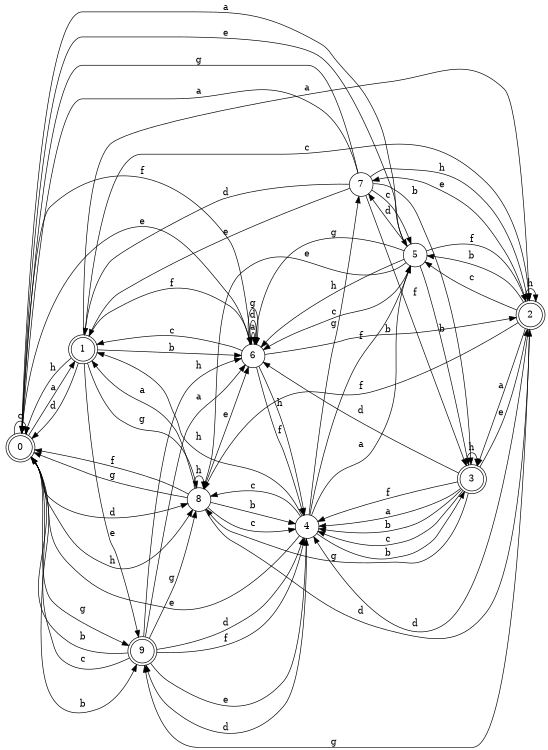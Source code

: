 digraph n8_9 {
__start0 [label="" shape="none"];

rankdir=LR;
size="8,5";

s0 [style="rounded,filled", color="black", fillcolor="white" shape="doublecircle", label="0"];
s1 [style="rounded,filled", color="black", fillcolor="white" shape="doublecircle", label="1"];
s2 [style="rounded,filled", color="black", fillcolor="white" shape="doublecircle", label="2"];
s3 [style="rounded,filled", color="black", fillcolor="white" shape="doublecircle", label="3"];
s4 [style="filled", color="black", fillcolor="white" shape="circle", label="4"];
s5 [style="filled", color="black", fillcolor="white" shape="circle", label="5"];
s6 [style="filled", color="black", fillcolor="white" shape="circle", label="6"];
s7 [style="filled", color="black", fillcolor="white" shape="circle", label="7"];
s8 [style="filled", color="black", fillcolor="white" shape="circle", label="8"];
s9 [style="rounded,filled", color="black", fillcolor="white" shape="doublecircle", label="9"];
s0 -> s1 [label="a"];
s0 -> s9 [label="b"];
s0 -> s0 [label="c"];
s0 -> s8 [label="d"];
s0 -> s5 [label="e"];
s0 -> s6 [label="f"];
s0 -> s9 [label="g"];
s0 -> s8 [label="h"];
s1 -> s2 [label="a"];
s1 -> s6 [label="b"];
s1 -> s2 [label="c"];
s1 -> s0 [label="d"];
s1 -> s9 [label="e"];
s1 -> s6 [label="f"];
s1 -> s8 [label="g"];
s1 -> s0 [label="h"];
s2 -> s3 [label="a"];
s2 -> s5 [label="b"];
s2 -> s5 [label="c"];
s2 -> s4 [label="d"];
s2 -> s7 [label="e"];
s2 -> s8 [label="f"];
s2 -> s9 [label="g"];
s2 -> s2 [label="h"];
s3 -> s4 [label="a"];
s3 -> s4 [label="b"];
s3 -> s4 [label="c"];
s3 -> s6 [label="d"];
s3 -> s2 [label="e"];
s3 -> s4 [label="f"];
s3 -> s8 [label="g"];
s3 -> s3 [label="h"];
s4 -> s5 [label="a"];
s4 -> s3 [label="b"];
s4 -> s8 [label="c"];
s4 -> s9 [label="d"];
s4 -> s0 [label="e"];
s4 -> s5 [label="f"];
s4 -> s7 [label="g"];
s4 -> s1 [label="h"];
s5 -> s0 [label="a"];
s5 -> s3 [label="b"];
s5 -> s6 [label="c"];
s5 -> s7 [label="d"];
s5 -> s8 [label="e"];
s5 -> s2 [label="f"];
s5 -> s6 [label="g"];
s5 -> s6 [label="h"];
s6 -> s6 [label="a"];
s6 -> s2 [label="b"];
s6 -> s1 [label="c"];
s6 -> s6 [label="d"];
s6 -> s0 [label="e"];
s6 -> s4 [label="f"];
s6 -> s6 [label="g"];
s6 -> s4 [label="h"];
s7 -> s0 [label="a"];
s7 -> s3 [label="b"];
s7 -> s5 [label="c"];
s7 -> s1 [label="d"];
s7 -> s1 [label="e"];
s7 -> s3 [label="f"];
s7 -> s0 [label="g"];
s7 -> s2 [label="h"];
s8 -> s1 [label="a"];
s8 -> s4 [label="b"];
s8 -> s4 [label="c"];
s8 -> s2 [label="d"];
s8 -> s6 [label="e"];
s8 -> s0 [label="f"];
s8 -> s0 [label="g"];
s8 -> s8 [label="h"];
s9 -> s6 [label="a"];
s9 -> s0 [label="b"];
s9 -> s0 [label="c"];
s9 -> s4 [label="d"];
s9 -> s4 [label="e"];
s9 -> s4 [label="f"];
s9 -> s8 [label="g"];
s9 -> s6 [label="h"];

}